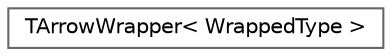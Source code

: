 digraph "Graphical Class Hierarchy"
{
 // INTERACTIVE_SVG=YES
 // LATEX_PDF_SIZE
  bgcolor="transparent";
  edge [fontname=Helvetica,fontsize=10,labelfontname=Helvetica,labelfontsize=10];
  node [fontname=Helvetica,fontsize=10,shape=box,height=0.2,width=0.4];
  rankdir="LR";
  Node0 [id="Node000000",label="TArrowWrapper\< WrappedType \>",height=0.2,width=0.4,color="grey40", fillcolor="white", style="filled",URL="$d1/d98/structTArrowWrapper.html",tooltip="Wrapper type for Iterators that return a structure by value from operator*, and want to support Iter-..."];
}

